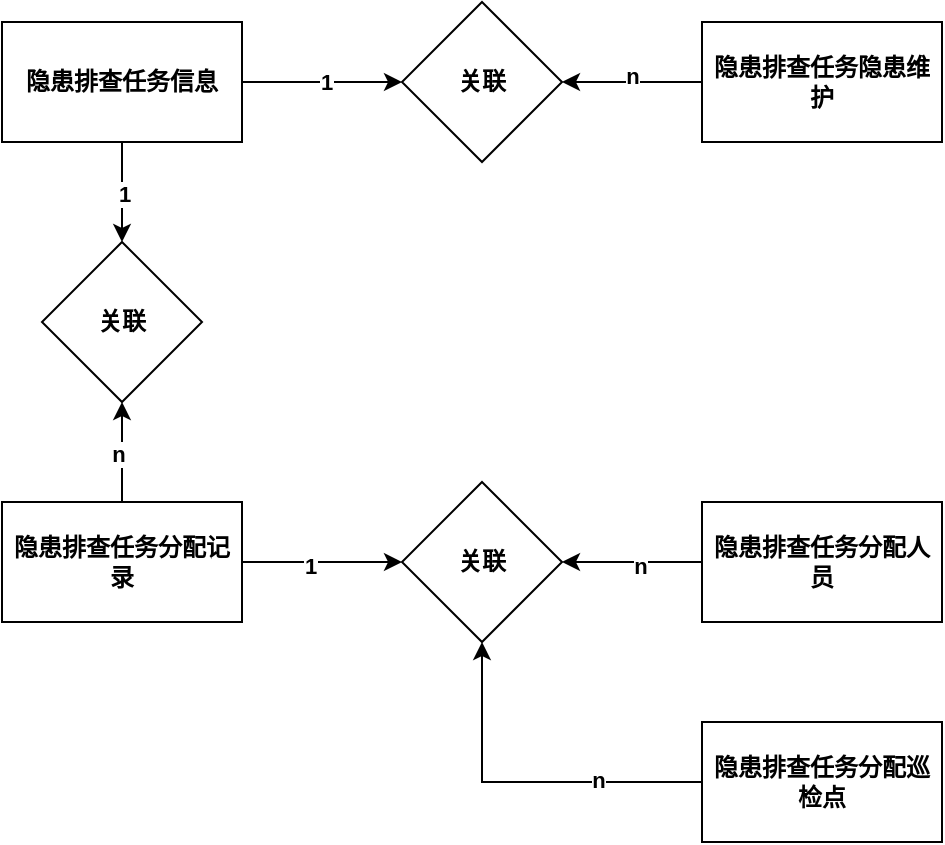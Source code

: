 <mxfile version="24.7.4">
  <diagram id="R2lEEEUBdFMjLlhIrx00" name="Page-1">
    <mxGraphModel dx="1302" dy="782" grid="1" gridSize="10" guides="1" tooltips="1" connect="1" arrows="1" fold="1" page="1" pageScale="1" pageWidth="850" pageHeight="1100" math="0" shadow="0" extFonts="Permanent Marker^https://fonts.googleapis.com/css?family=Permanent+Marker">
      <root>
        <mxCell id="0" />
        <mxCell id="1" parent="0" />
        <mxCell id="NfwQZNk_MdAVpglzwqrR-5" value="" style="edgeStyle=orthogonalEdgeStyle;rounded=0;orthogonalLoop=1;jettySize=auto;exitX=1;exitY=0.5;exitDx=0;exitDy=0;entryX=0;entryY=0.5;entryDx=0;entryDy=0;fontStyle=1;html=1;fontColor=default;align=center;" edge="1" parent="1" source="NfwQZNk_MdAVpglzwqrR-1" target="NfwQZNk_MdAVpglzwqrR-4">
          <mxGeometry relative="1" as="geometry" />
        </mxCell>
        <mxCell id="NfwQZNk_MdAVpglzwqrR-6" value="1" style="edgeLabel;align=center;verticalAlign=middle;resizable=0;points=[];fontStyle=1;html=1;fontColor=default;" vertex="1" connectable="0" parent="NfwQZNk_MdAVpglzwqrR-5">
          <mxGeometry x="0.037" relative="1" as="geometry">
            <mxPoint as="offset" />
          </mxGeometry>
        </mxCell>
        <mxCell id="NfwQZNk_MdAVpglzwqrR-10" value="" style="edgeStyle=orthogonalEdgeStyle;rounded=0;orthogonalLoop=1;jettySize=auto;exitX=0.5;exitY=1;exitDx=0;exitDy=0;entryX=0.5;entryY=0;entryDx=0;entryDy=0;fontStyle=1;html=1;fontColor=default;align=center;" edge="1" parent="1" source="NfwQZNk_MdAVpglzwqrR-1" target="NfwQZNk_MdAVpglzwqrR-9">
          <mxGeometry relative="1" as="geometry" />
        </mxCell>
        <mxCell id="NfwQZNk_MdAVpglzwqrR-11" value="1" style="edgeLabel;align=center;verticalAlign=middle;resizable=0;points=[];fontStyle=1;html=1;fontColor=default;" vertex="1" connectable="0" parent="NfwQZNk_MdAVpglzwqrR-10">
          <mxGeometry x="0.013" y="1" relative="1" as="geometry">
            <mxPoint as="offset" />
          </mxGeometry>
        </mxCell>
        <mxCell id="NfwQZNk_MdAVpglzwqrR-1" value="隐患排查任务信息" style="rounded=0;fontColor=default;fontStyle=1;whiteSpace=wrap;html=1;align=center;" vertex="1" parent="1">
          <mxGeometry x="160" y="90" width="120" height="60" as="geometry" />
        </mxCell>
        <mxCell id="NfwQZNk_MdAVpglzwqrR-7" value="" style="edgeStyle=orthogonalEdgeStyle;rounded=0;orthogonalLoop=1;jettySize=auto;exitX=0;exitY=0.5;exitDx=0;exitDy=0;entryX=1;entryY=0.5;entryDx=0;entryDy=0;fontStyle=1;html=1;fontColor=default;align=center;" edge="1" parent="1" source="NfwQZNk_MdAVpglzwqrR-2" target="NfwQZNk_MdAVpglzwqrR-4">
          <mxGeometry relative="1" as="geometry" />
        </mxCell>
        <mxCell id="NfwQZNk_MdAVpglzwqrR-8" value="n" style="edgeLabel;align=center;verticalAlign=middle;resizable=0;points=[];fontStyle=1;html=1;fontColor=default;" vertex="1" connectable="0" parent="NfwQZNk_MdAVpglzwqrR-7">
          <mxGeometry x="0.005" y="-3" relative="1" as="geometry">
            <mxPoint as="offset" />
          </mxGeometry>
        </mxCell>
        <mxCell id="NfwQZNk_MdAVpglzwqrR-2" value="隐患排查任务隐患维护" style="rounded=0;fontColor=default;fontStyle=1;whiteSpace=wrap;html=1;align=center;" vertex="1" parent="1">
          <mxGeometry x="510" y="90" width="120" height="60" as="geometry" />
        </mxCell>
        <mxCell id="NfwQZNk_MdAVpglzwqrR-12" value="" style="edgeStyle=orthogonalEdgeStyle;rounded=0;orthogonalLoop=1;jettySize=auto;exitX=0.5;exitY=0;exitDx=0;exitDy=0;entryX=0.5;entryY=1;entryDx=0;entryDy=0;fontStyle=1;html=1;fontColor=default;align=center;" edge="1" parent="1" source="NfwQZNk_MdAVpglzwqrR-3" target="NfwQZNk_MdAVpglzwqrR-9">
          <mxGeometry relative="1" as="geometry" />
        </mxCell>
        <mxCell id="NfwQZNk_MdAVpglzwqrR-13" value="n" style="edgeLabel;align=center;verticalAlign=middle;resizable=0;points=[];fontStyle=1;html=1;fontColor=default;" vertex="1" connectable="0" parent="NfwQZNk_MdAVpglzwqrR-12">
          <mxGeometry x="-0.047" y="2" relative="1" as="geometry">
            <mxPoint as="offset" />
          </mxGeometry>
        </mxCell>
        <mxCell id="NfwQZNk_MdAVpglzwqrR-17" value="" style="edgeStyle=orthogonalEdgeStyle;rounded=0;orthogonalLoop=1;jettySize=auto;exitX=1;exitY=0.5;exitDx=0;exitDy=0;entryX=0;entryY=0.5;entryDx=0;entryDy=0;fontStyle=1;html=1;fontColor=default;align=center;" edge="1" parent="1" source="NfwQZNk_MdAVpglzwqrR-3" target="NfwQZNk_MdAVpglzwqrR-14">
          <mxGeometry relative="1" as="geometry" />
        </mxCell>
        <mxCell id="NfwQZNk_MdAVpglzwqrR-18" value="1" style="edgeLabel;align=center;verticalAlign=middle;resizable=0;points=[];fontStyle=1;html=1;fontColor=default;" vertex="1" connectable="0" parent="NfwQZNk_MdAVpglzwqrR-17">
          <mxGeometry x="-0.15" y="-2" relative="1" as="geometry">
            <mxPoint as="offset" />
          </mxGeometry>
        </mxCell>
        <mxCell id="NfwQZNk_MdAVpglzwqrR-3" value="隐患排查任务分配记录" style="rounded=0;fontStyle=1;whiteSpace=wrap;html=1;fontColor=default;align=center;" vertex="1" parent="1">
          <mxGeometry x="160" y="330" width="120" height="60" as="geometry" />
        </mxCell>
        <mxCell id="NfwQZNk_MdAVpglzwqrR-4" value="关联" style="rhombus;fontStyle=1;whiteSpace=wrap;html=1;fontColor=default;align=center;" vertex="1" parent="1">
          <mxGeometry x="360" y="80" width="80" height="80" as="geometry" />
        </mxCell>
        <mxCell id="NfwQZNk_MdAVpglzwqrR-9" value="关联" style="rhombus;fontStyle=1;whiteSpace=wrap;html=1;fontColor=default;align=center;" vertex="1" parent="1">
          <mxGeometry x="180" y="200" width="80" height="80" as="geometry" />
        </mxCell>
        <mxCell id="NfwQZNk_MdAVpglzwqrR-14" value="关联" style="rhombus;fontStyle=1;whiteSpace=wrap;html=1;fontColor=default;align=center;" vertex="1" parent="1">
          <mxGeometry x="360" y="320" width="80" height="80" as="geometry" />
        </mxCell>
        <mxCell id="NfwQZNk_MdAVpglzwqrR-19" value="" style="edgeStyle=orthogonalEdgeStyle;rounded=0;orthogonalLoop=1;jettySize=auto;exitX=0;exitY=0.5;exitDx=0;exitDy=0;fontStyle=1;html=1;fontColor=default;align=center;" edge="1" parent="1" source="NfwQZNk_MdAVpglzwqrR-15" target="NfwQZNk_MdAVpglzwqrR-14">
          <mxGeometry relative="1" as="geometry" />
        </mxCell>
        <mxCell id="NfwQZNk_MdAVpglzwqrR-20" value="n" style="edgeLabel;align=center;verticalAlign=middle;resizable=0;points=[];fontStyle=1;html=1;fontColor=default;" vertex="1" connectable="0" parent="NfwQZNk_MdAVpglzwqrR-19">
          <mxGeometry x="-0.114" y="2" relative="1" as="geometry">
            <mxPoint as="offset" />
          </mxGeometry>
        </mxCell>
        <mxCell id="NfwQZNk_MdAVpglzwqrR-15" value="隐患排查任务分配人员" style="rounded=0;fontStyle=1;whiteSpace=wrap;html=1;fontColor=default;align=center;" vertex="1" parent="1">
          <mxGeometry x="510" y="330" width="120" height="60" as="geometry" />
        </mxCell>
        <mxCell id="NfwQZNk_MdAVpglzwqrR-21" value="" style="edgeStyle=orthogonalEdgeStyle;rounded=0;orthogonalLoop=1;jettySize=auto;exitX=0;exitY=0.5;exitDx=0;exitDy=0;fontStyle=1;html=1;fontColor=default;align=center;" edge="1" parent="1" source="NfwQZNk_MdAVpglzwqrR-16" target="NfwQZNk_MdAVpglzwqrR-14">
          <mxGeometry relative="1" as="geometry" />
        </mxCell>
        <mxCell id="NfwQZNk_MdAVpglzwqrR-22" value="n" style="edgeLabel;align=center;verticalAlign=middle;resizable=0;points=[];fontStyle=1;html=1;fontColor=default;" vertex="1" connectable="0" parent="NfwQZNk_MdAVpglzwqrR-21">
          <mxGeometry x="-0.415" y="-1" relative="1" as="geometry">
            <mxPoint as="offset" />
          </mxGeometry>
        </mxCell>
        <mxCell id="NfwQZNk_MdAVpglzwqrR-16" value="隐患排查任务分配巡检点" style="rounded=0;fontStyle=1;whiteSpace=wrap;html=1;fontColor=default;align=center;" vertex="1" parent="1">
          <mxGeometry x="510" y="440" width="120" height="60" as="geometry" />
        </mxCell>
      </root>
    </mxGraphModel>
  </diagram>
</mxfile>
